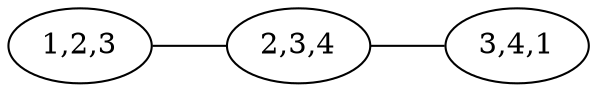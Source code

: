 graph G {
	rankdir = LR
	a [label ="1,2,3"]
	b [label ="2,3,4"]
	c [label ="3,4,1"]

	a -- b -- c
}
